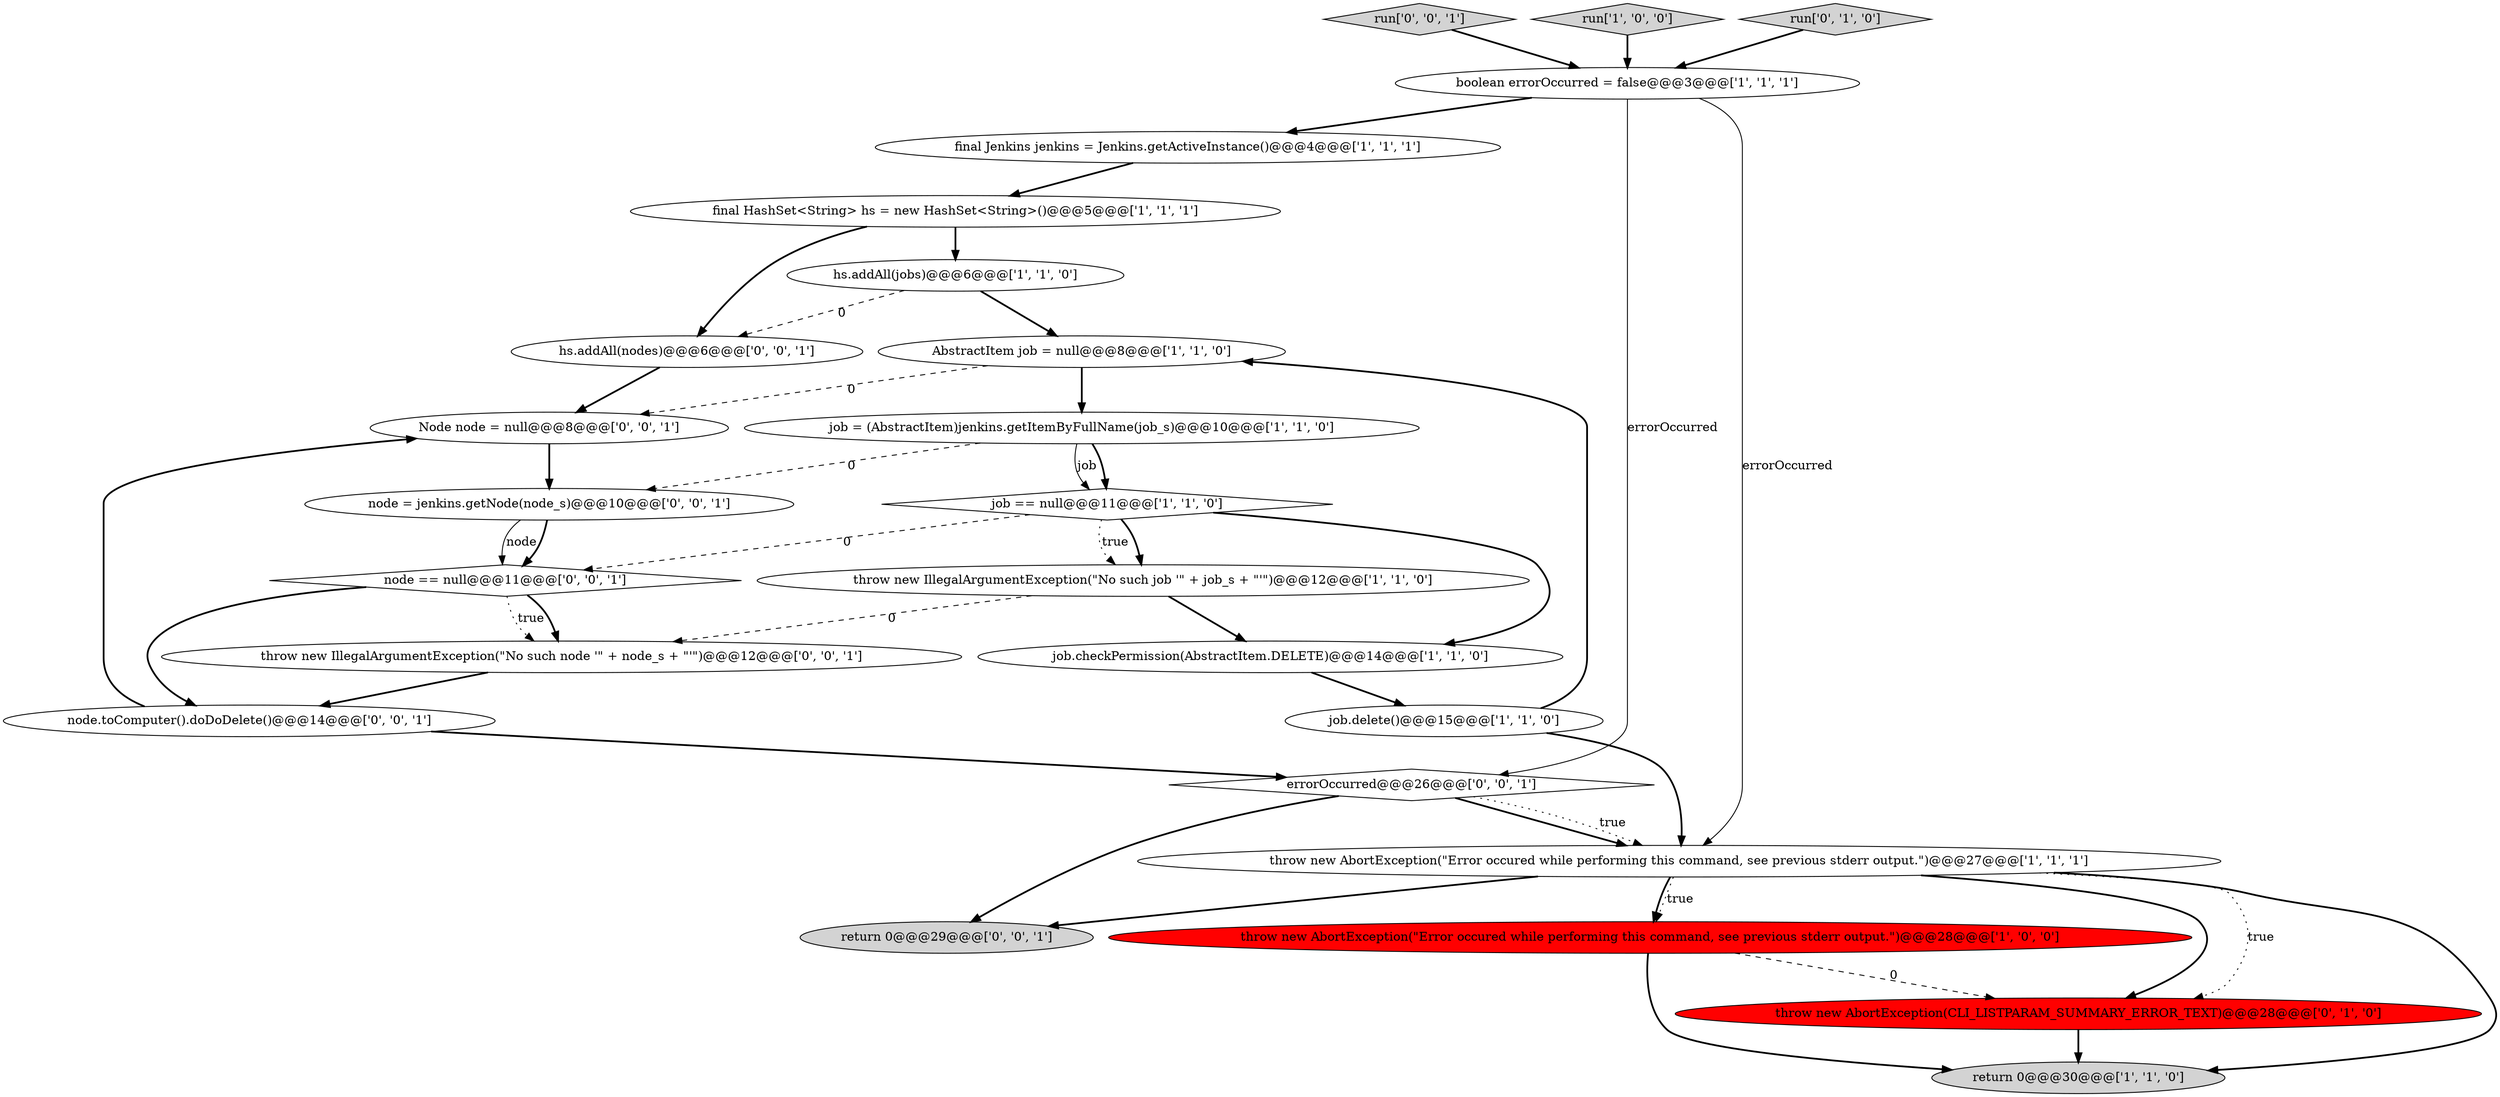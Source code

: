 digraph {
20 [style = filled, label = "return 0@@@29@@@['0', '0', '1']", fillcolor = lightgray, shape = ellipse image = "AAA0AAABBB3BBB"];
23 [style = filled, label = "node == null@@@11@@@['0', '0', '1']", fillcolor = white, shape = diamond image = "AAA0AAABBB3BBB"];
24 [style = filled, label = "run['0', '0', '1']", fillcolor = lightgray, shape = diamond image = "AAA0AAABBB3BBB"];
3 [style = filled, label = "run['1', '0', '0']", fillcolor = lightgray, shape = diamond image = "AAA0AAABBB1BBB"];
18 [style = filled, label = "throw new IllegalArgumentException(\"No such node '\" + node_s + \"'\")@@@12@@@['0', '0', '1']", fillcolor = white, shape = ellipse image = "AAA0AAABBB3BBB"];
17 [style = filled, label = "errorOccurred@@@26@@@['0', '0', '1']", fillcolor = white, shape = diamond image = "AAA0AAABBB3BBB"];
14 [style = filled, label = "throw new AbortException(CLI_LISTPARAM_SUMMARY_ERROR_TEXT)@@@28@@@['0', '1', '0']", fillcolor = red, shape = ellipse image = "AAA1AAABBB2BBB"];
11 [style = filled, label = "boolean errorOccurred = false@@@3@@@['1', '1', '1']", fillcolor = white, shape = ellipse image = "AAA0AAABBB1BBB"];
1 [style = filled, label = "job.delete()@@@15@@@['1', '1', '0']", fillcolor = white, shape = ellipse image = "AAA0AAABBB1BBB"];
4 [style = filled, label = "final Jenkins jenkins = Jenkins.getActiveInstance()@@@4@@@['1', '1', '1']", fillcolor = white, shape = ellipse image = "AAA0AAABBB1BBB"];
7 [style = filled, label = "return 0@@@30@@@['1', '1', '0']", fillcolor = lightgray, shape = ellipse image = "AAA0AAABBB1BBB"];
9 [style = filled, label = "final HashSet<String> hs = new HashSet<String>()@@@5@@@['1', '1', '1']", fillcolor = white, shape = ellipse image = "AAA0AAABBB1BBB"];
19 [style = filled, label = "node = jenkins.getNode(node_s)@@@10@@@['0', '0', '1']", fillcolor = white, shape = ellipse image = "AAA0AAABBB3BBB"];
21 [style = filled, label = "hs.addAll(nodes)@@@6@@@['0', '0', '1']", fillcolor = white, shape = ellipse image = "AAA0AAABBB3BBB"];
0 [style = filled, label = "hs.addAll(jobs)@@@6@@@['1', '1', '0']", fillcolor = white, shape = ellipse image = "AAA0AAABBB1BBB"];
22 [style = filled, label = "Node node = null@@@8@@@['0', '0', '1']", fillcolor = white, shape = ellipse image = "AAA0AAABBB3BBB"];
13 [style = filled, label = "throw new AbortException(\"Error occured while performing this command, see previous stderr output.\")@@@28@@@['1', '0', '0']", fillcolor = red, shape = ellipse image = "AAA1AAABBB1BBB"];
15 [style = filled, label = "run['0', '1', '0']", fillcolor = lightgray, shape = diamond image = "AAA0AAABBB2BBB"];
16 [style = filled, label = "node.toComputer().doDoDelete()@@@14@@@['0', '0', '1']", fillcolor = white, shape = ellipse image = "AAA0AAABBB3BBB"];
2 [style = filled, label = "job.checkPermission(AbstractItem.DELETE)@@@14@@@['1', '1', '0']", fillcolor = white, shape = ellipse image = "AAA0AAABBB1BBB"];
5 [style = filled, label = "AbstractItem job = null@@@8@@@['1', '1', '0']", fillcolor = white, shape = ellipse image = "AAA0AAABBB1BBB"];
6 [style = filled, label = "throw new IllegalArgumentException(\"No such job '\" + job_s + \"'\")@@@12@@@['1', '1', '0']", fillcolor = white, shape = ellipse image = "AAA0AAABBB1BBB"];
10 [style = filled, label = "job = (AbstractItem)jenkins.getItemByFullName(job_s)@@@10@@@['1', '1', '0']", fillcolor = white, shape = ellipse image = "AAA0AAABBB1BBB"];
8 [style = filled, label = "job == null@@@11@@@['1', '1', '0']", fillcolor = white, shape = diamond image = "AAA0AAABBB1BBB"];
12 [style = filled, label = "throw new AbortException(\"Error occured while performing this command, see previous stderr output.\")@@@27@@@['1', '1', '1']", fillcolor = white, shape = ellipse image = "AAA0AAABBB1BBB"];
1->5 [style = bold, label=""];
4->9 [style = bold, label=""];
5->10 [style = bold, label=""];
23->16 [style = bold, label=""];
9->0 [style = bold, label=""];
22->19 [style = bold, label=""];
11->12 [style = solid, label="errorOccurred"];
2->1 [style = bold, label=""];
10->19 [style = dashed, label="0"];
11->4 [style = bold, label=""];
8->23 [style = dashed, label="0"];
3->11 [style = bold, label=""];
12->20 [style = bold, label=""];
11->17 [style = solid, label="errorOccurred"];
8->6 [style = bold, label=""];
16->17 [style = bold, label=""];
16->22 [style = bold, label=""];
12->7 [style = bold, label=""];
13->14 [style = dashed, label="0"];
14->7 [style = bold, label=""];
6->18 [style = dashed, label="0"];
6->2 [style = bold, label=""];
12->13 [style = bold, label=""];
12->14 [style = dotted, label="true"];
17->12 [style = bold, label=""];
19->23 [style = solid, label="node"];
12->13 [style = dotted, label="true"];
8->6 [style = dotted, label="true"];
15->11 [style = bold, label=""];
10->8 [style = bold, label=""];
8->2 [style = bold, label=""];
23->18 [style = dotted, label="true"];
17->12 [style = dotted, label="true"];
21->22 [style = bold, label=""];
0->21 [style = dashed, label="0"];
13->7 [style = bold, label=""];
24->11 [style = bold, label=""];
19->23 [style = bold, label=""];
10->8 [style = solid, label="job"];
12->14 [style = bold, label=""];
9->21 [style = bold, label=""];
1->12 [style = bold, label=""];
5->22 [style = dashed, label="0"];
23->18 [style = bold, label=""];
0->5 [style = bold, label=""];
17->20 [style = bold, label=""];
18->16 [style = bold, label=""];
}
